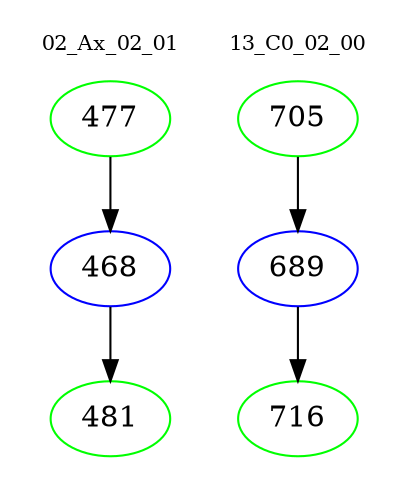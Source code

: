 digraph{
subgraph cluster_0 {
color = white
label = "02_Ax_02_01";
fontsize=10;
T0_477 [label="477", color="green"]
T0_477 -> T0_468 [color="black"]
T0_468 [label="468", color="blue"]
T0_468 -> T0_481 [color="black"]
T0_481 [label="481", color="green"]
}
subgraph cluster_1 {
color = white
label = "13_C0_02_00";
fontsize=10;
T1_705 [label="705", color="green"]
T1_705 -> T1_689 [color="black"]
T1_689 [label="689", color="blue"]
T1_689 -> T1_716 [color="black"]
T1_716 [label="716", color="green"]
}
}
